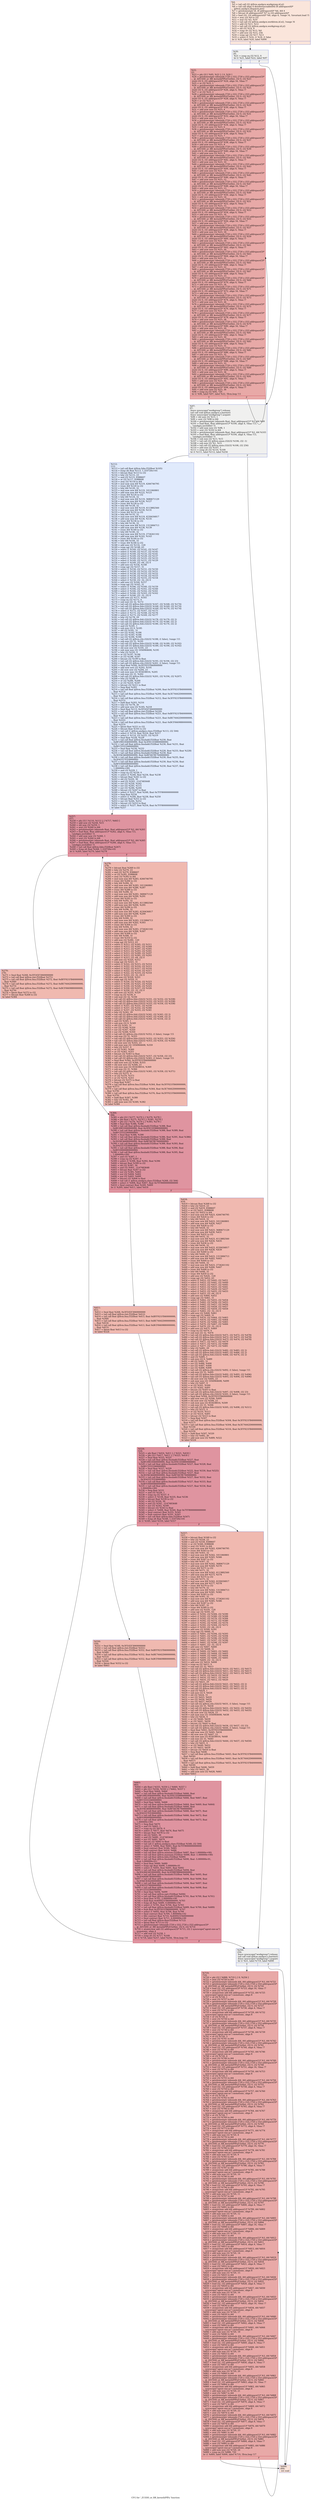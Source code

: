 digraph "CFG for '_Z15DD_or_RR_kerneliiPfPy' function" {
	label="CFG for '_Z15DD_or_RR_kerneliiPfPy' function";

	Node0x4dbdf50 [shape=record,color="#3d50c3ff", style=filled, fillcolor="#f4c5ad70",label="{%4:\l  %5 = tail call i32 @llvm.amdgcn.workgroup.id.x()\l  %6 = tail call align 4 dereferenceable(64) i8 addrspace(4)*\l... @llvm.amdgcn.dispatch.ptr()\l  %7 = getelementptr i8, i8 addrspace(4)* %6, i64 4\l  %8 = bitcast i8 addrspace(4)* %7 to i16 addrspace(4)*\l  %9 = load i16, i16 addrspace(4)* %8, align 4, !range !4, !invariant.load !5\l  %10 = zext i16 %9 to i32\l  %11 = mul i32 %5, %10\l  %12 = tail call i32 @llvm.amdgcn.workitem.id.x(), !range !6\l  %13 = add i32 %11, %12\l  %14 = tail call i32 @llvm.amdgcn.workgroup.id.y()\l  %15 = shl i32 %14, 8\l  %16 = icmp slt i32 %13, %0\l  %17 = add nsw i32 %15, 256\l  %18 = icmp sgt i32 %17, %13\l  %19 = select i1 %16, i1 %18, i1 false\l  br i1 %19, label %20, label %890\l|{<s0>T|<s1>F}}"];
	Node0x4dbdf50:s0 -> Node0x4dc03b0;
	Node0x4dbdf50:s1 -> Node0x4dc0440;
	Node0x4dc03b0 [shape=record,color="#3d50c3ff", style=filled, fillcolor="#dedcdb70",label="{%20:\l20:                                               \l  %21 = icmp eq i32 %12, 0\l  br i1 %21, label %22, label %97\l|{<s0>T|<s1>F}}"];
	Node0x4dc03b0:s0 -> Node0x4dc0610;
	Node0x4dc03b0:s1 -> Node0x4dc0660;
	Node0x4dc0610 [shape=record,color="#b70d28ff", style=filled, fillcolor="#ca3b3770",label="{%22:\l22:                                               \l  %23 = phi i32 [ %95, %22 ], [ 0, %20 ]\l  %24 = getelementptr inbounds [720 x i32], [720 x i32] addrspace(3)*\l... @_ZZ15DD_or_RR_kerneliiPfPyE5sHist, i32 0, i32 %23\l  store i32 0, i32 addrspace(3)* %24, align 16, !tbaa !7\l  %25 = or i32 %23, 1\l  %26 = getelementptr inbounds [720 x i32], [720 x i32] addrspace(3)*\l... @_ZZ15DD_or_RR_kerneliiPfPyE5sHist, i32 0, i32 %25\l  store i32 0, i32 addrspace(3)* %26, align 4, !tbaa !7\l  %27 = or i32 %23, 2\l  %28 = getelementptr inbounds [720 x i32], [720 x i32] addrspace(3)*\l... @_ZZ15DD_or_RR_kerneliiPfPyE5sHist, i32 0, i32 %27\l  store i32 0, i32 addrspace(3)* %28, align 8, !tbaa !7\l  %29 = or i32 %23, 3\l  %30 = getelementptr inbounds [720 x i32], [720 x i32] addrspace(3)*\l... @_ZZ15DD_or_RR_kerneliiPfPyE5sHist, i32 0, i32 %29\l  store i32 0, i32 addrspace(3)* %30, align 4, !tbaa !7\l  %31 = add nuw nsw i32 %23, 4\l  %32 = getelementptr inbounds [720 x i32], [720 x i32] addrspace(3)*\l... @_ZZ15DD_or_RR_kerneliiPfPyE5sHist, i32 0, i32 %31\l  store i32 0, i32 addrspace(3)* %32, align 16, !tbaa !7\l  %33 = add nuw nsw i32 %23, 5\l  %34 = getelementptr inbounds [720 x i32], [720 x i32] addrspace(3)*\l... @_ZZ15DD_or_RR_kerneliiPfPyE5sHist, i32 0, i32 %33\l  store i32 0, i32 addrspace(3)* %34, align 4, !tbaa !7\l  %35 = add nuw nsw i32 %23, 6\l  %36 = getelementptr inbounds [720 x i32], [720 x i32] addrspace(3)*\l... @_ZZ15DD_or_RR_kerneliiPfPyE5sHist, i32 0, i32 %35\l  store i32 0, i32 addrspace(3)* %36, align 8, !tbaa !7\l  %37 = add nuw nsw i32 %23, 7\l  %38 = getelementptr inbounds [720 x i32], [720 x i32] addrspace(3)*\l... @_ZZ15DD_or_RR_kerneliiPfPyE5sHist, i32 0, i32 %37\l  store i32 0, i32 addrspace(3)* %38, align 4, !tbaa !7\l  %39 = add nuw nsw i32 %23, 8\l  %40 = getelementptr inbounds [720 x i32], [720 x i32] addrspace(3)*\l... @_ZZ15DD_or_RR_kerneliiPfPyE5sHist, i32 0, i32 %39\l  store i32 0, i32 addrspace(3)* %40, align 16, !tbaa !7\l  %41 = add nuw nsw i32 %23, 9\l  %42 = getelementptr inbounds [720 x i32], [720 x i32] addrspace(3)*\l... @_ZZ15DD_or_RR_kerneliiPfPyE5sHist, i32 0, i32 %41\l  store i32 0, i32 addrspace(3)* %42, align 4, !tbaa !7\l  %43 = add nuw nsw i32 %23, 10\l  %44 = getelementptr inbounds [720 x i32], [720 x i32] addrspace(3)*\l... @_ZZ15DD_or_RR_kerneliiPfPyE5sHist, i32 0, i32 %43\l  store i32 0, i32 addrspace(3)* %44, align 8, !tbaa !7\l  %45 = add nuw nsw i32 %23, 11\l  %46 = getelementptr inbounds [720 x i32], [720 x i32] addrspace(3)*\l... @_ZZ15DD_or_RR_kerneliiPfPyE5sHist, i32 0, i32 %45\l  store i32 0, i32 addrspace(3)* %46, align 4, !tbaa !7\l  %47 = add nuw nsw i32 %23, 12\l  %48 = getelementptr inbounds [720 x i32], [720 x i32] addrspace(3)*\l... @_ZZ15DD_or_RR_kerneliiPfPyE5sHist, i32 0, i32 %47\l  store i32 0, i32 addrspace(3)* %48, align 16, !tbaa !7\l  %49 = add nuw nsw i32 %23, 13\l  %50 = getelementptr inbounds [720 x i32], [720 x i32] addrspace(3)*\l... @_ZZ15DD_or_RR_kerneliiPfPyE5sHist, i32 0, i32 %49\l  store i32 0, i32 addrspace(3)* %50, align 4, !tbaa !7\l  %51 = add nuw nsw i32 %23, 14\l  %52 = getelementptr inbounds [720 x i32], [720 x i32] addrspace(3)*\l... @_ZZ15DD_or_RR_kerneliiPfPyE5sHist, i32 0, i32 %51\l  store i32 0, i32 addrspace(3)* %52, align 8, !tbaa !7\l  %53 = add nuw nsw i32 %23, 15\l  %54 = getelementptr inbounds [720 x i32], [720 x i32] addrspace(3)*\l... @_ZZ15DD_or_RR_kerneliiPfPyE5sHist, i32 0, i32 %53\l  store i32 0, i32 addrspace(3)* %54, align 4, !tbaa !7\l  %55 = add nuw nsw i32 %23, 16\l  %56 = getelementptr inbounds [720 x i32], [720 x i32] addrspace(3)*\l... @_ZZ15DD_or_RR_kerneliiPfPyE5sHist, i32 0, i32 %55\l  store i32 0, i32 addrspace(3)* %56, align 16, !tbaa !7\l  %57 = add nuw nsw i32 %23, 17\l  %58 = getelementptr inbounds [720 x i32], [720 x i32] addrspace(3)*\l... @_ZZ15DD_or_RR_kerneliiPfPyE5sHist, i32 0, i32 %57\l  store i32 0, i32 addrspace(3)* %58, align 4, !tbaa !7\l  %59 = add nuw nsw i32 %23, 18\l  %60 = getelementptr inbounds [720 x i32], [720 x i32] addrspace(3)*\l... @_ZZ15DD_or_RR_kerneliiPfPyE5sHist, i32 0, i32 %59\l  store i32 0, i32 addrspace(3)* %60, align 8, !tbaa !7\l  %61 = add nuw nsw i32 %23, 19\l  %62 = getelementptr inbounds [720 x i32], [720 x i32] addrspace(3)*\l... @_ZZ15DD_or_RR_kerneliiPfPyE5sHist, i32 0, i32 %61\l  store i32 0, i32 addrspace(3)* %62, align 4, !tbaa !7\l  %63 = add nuw nsw i32 %23, 20\l  %64 = getelementptr inbounds [720 x i32], [720 x i32] addrspace(3)*\l... @_ZZ15DD_or_RR_kerneliiPfPyE5sHist, i32 0, i32 %63\l  store i32 0, i32 addrspace(3)* %64, align 16, !tbaa !7\l  %65 = add nuw nsw i32 %23, 21\l  %66 = getelementptr inbounds [720 x i32], [720 x i32] addrspace(3)*\l... @_ZZ15DD_or_RR_kerneliiPfPyE5sHist, i32 0, i32 %65\l  store i32 0, i32 addrspace(3)* %66, align 4, !tbaa !7\l  %67 = add nuw nsw i32 %23, 22\l  %68 = getelementptr inbounds [720 x i32], [720 x i32] addrspace(3)*\l... @_ZZ15DD_or_RR_kerneliiPfPyE5sHist, i32 0, i32 %67\l  store i32 0, i32 addrspace(3)* %68, align 8, !tbaa !7\l  %69 = add nuw nsw i32 %23, 23\l  %70 = getelementptr inbounds [720 x i32], [720 x i32] addrspace(3)*\l... @_ZZ15DD_or_RR_kerneliiPfPyE5sHist, i32 0, i32 %69\l  store i32 0, i32 addrspace(3)* %70, align 4, !tbaa !7\l  %71 = add nuw nsw i32 %23, 24\l  %72 = getelementptr inbounds [720 x i32], [720 x i32] addrspace(3)*\l... @_ZZ15DD_or_RR_kerneliiPfPyE5sHist, i32 0, i32 %71\l  store i32 0, i32 addrspace(3)* %72, align 16, !tbaa !7\l  %73 = add nuw nsw i32 %23, 25\l  %74 = getelementptr inbounds [720 x i32], [720 x i32] addrspace(3)*\l... @_ZZ15DD_or_RR_kerneliiPfPyE5sHist, i32 0, i32 %73\l  store i32 0, i32 addrspace(3)* %74, align 4, !tbaa !7\l  %75 = add nuw nsw i32 %23, 26\l  %76 = getelementptr inbounds [720 x i32], [720 x i32] addrspace(3)*\l... @_ZZ15DD_or_RR_kerneliiPfPyE5sHist, i32 0, i32 %75\l  store i32 0, i32 addrspace(3)* %76, align 8, !tbaa !7\l  %77 = add nuw nsw i32 %23, 27\l  %78 = getelementptr inbounds [720 x i32], [720 x i32] addrspace(3)*\l... @_ZZ15DD_or_RR_kerneliiPfPyE5sHist, i32 0, i32 %77\l  store i32 0, i32 addrspace(3)* %78, align 4, !tbaa !7\l  %79 = add nuw nsw i32 %23, 28\l  %80 = getelementptr inbounds [720 x i32], [720 x i32] addrspace(3)*\l... @_ZZ15DD_or_RR_kerneliiPfPyE5sHist, i32 0, i32 %79\l  store i32 0, i32 addrspace(3)* %80, align 16, !tbaa !7\l  %81 = add nuw nsw i32 %23, 29\l  %82 = getelementptr inbounds [720 x i32], [720 x i32] addrspace(3)*\l... @_ZZ15DD_or_RR_kerneliiPfPyE5sHist, i32 0, i32 %81\l  store i32 0, i32 addrspace(3)* %82, align 4, !tbaa !7\l  %83 = add nuw nsw i32 %23, 30\l  %84 = getelementptr inbounds [720 x i32], [720 x i32] addrspace(3)*\l... @_ZZ15DD_or_RR_kerneliiPfPyE5sHist, i32 0, i32 %83\l  store i32 0, i32 addrspace(3)* %84, align 8, !tbaa !7\l  %85 = add nuw nsw i32 %23, 31\l  %86 = getelementptr inbounds [720 x i32], [720 x i32] addrspace(3)*\l... @_ZZ15DD_or_RR_kerneliiPfPyE5sHist, i32 0, i32 %85\l  store i32 0, i32 addrspace(3)* %86, align 4, !tbaa !7\l  %87 = add nuw nsw i32 %23, 32\l  %88 = getelementptr inbounds [720 x i32], [720 x i32] addrspace(3)*\l... @_ZZ15DD_or_RR_kerneliiPfPyE5sHist, i32 0, i32 %87\l  store i32 0, i32 addrspace(3)* %88, align 16, !tbaa !7\l  %89 = add nuw nsw i32 %23, 33\l  %90 = getelementptr inbounds [720 x i32], [720 x i32] addrspace(3)*\l... @_ZZ15DD_or_RR_kerneliiPfPyE5sHist, i32 0, i32 %89\l  store i32 0, i32 addrspace(3)* %90, align 4, !tbaa !7\l  %91 = add nuw nsw i32 %23, 34\l  %92 = getelementptr inbounds [720 x i32], [720 x i32] addrspace(3)*\l... @_ZZ15DD_or_RR_kerneliiPfPyE5sHist, i32 0, i32 %91\l  store i32 0, i32 addrspace(3)* %92, align 8, !tbaa !7\l  %93 = add nuw nsw i32 %23, 35\l  %94 = getelementptr inbounds [720 x i32], [720 x i32] addrspace(3)*\l... @_ZZ15DD_or_RR_kerneliiPfPyE5sHist, i32 0, i32 %93\l  store i32 0, i32 addrspace(3)* %94, align 4, !tbaa !7\l  %95 = add nuw nsw i32 %23, 36\l  %96 = icmp eq i32 %95, 720\l  br i1 %96, label %97, label %22, !llvm.loop !11\l|{<s0>T|<s1>F}}"];
	Node0x4dc0610:s0 -> Node0x4dc0660;
	Node0x4dc0610:s1 -> Node0x4dc0610;
	Node0x4dc0660 [shape=record,color="#3d50c3ff", style=filled, fillcolor="#dedcdb70",label="{%97:\l97:                                               \l  fence syncscope(\"workgroup\") release\l  tail call void @llvm.amdgcn.s.barrier()\l  fence syncscope(\"workgroup\") acquire\l  %98 = shl nsw i32 %13, 1\l  %99 = sext i32 %98 to i64\l  %100 = getelementptr inbounds float, float addrspace(1)* %2, i64 %99\l  %101 = load float, float addrspace(1)* %100, align 4, !tbaa !13,\l... !amdgpu.noclobber !5\l  %102 = add nuw nsw i32 %98, 1\l  %103 = sext i32 %102 to i64\l  %104 = getelementptr inbounds float, float addrspace(1)* %2, i64 %103\l  %105 = load float, float addrspace(1)* %104, align 4, !tbaa !13,\l... !amdgpu.noclobber !5\l  %106 = sub nsw i32 %13, %15\l  %107 = tail call i32 @llvm.smax.i32(i32 %106, i32 -1)\l  %108 = sub nsw i32 %1, %15\l  %109 = tail call i32 @llvm.smin.i32(i32 %108, i32 256)\l  %110 = add nsw i32 %107, 1\l  %111 = icmp slt i32 %110, %109\l  br i1 %111, label %112, label %256\l|{<s0>T|<s1>F}}"];
	Node0x4dc0660:s0 -> Node0x4dc7b50;
	Node0x4dc0660:s1 -> Node0x4dc7be0;
	Node0x4dc7b50 [shape=record,color="#3d50c3ff", style=filled, fillcolor="#b9d0f970",label="{%112:\l112:                                              \l  %113 = tail call float @llvm.fabs.f32(float %105)\l  %114 = fcmp olt float %113, 1.310720e+05\l  %115 = bitcast float %113 to i32\l  %116 = lshr i32 %115, 23\l  %117 = and i32 %115, 8388607\l  %118 = or i32 %117, 8388608\l  %119 = zext i32 %118 to i64\l  %120 = mul nuw nsw i64 %119, 4266746795\l  %121 = trunc i64 %120 to i32\l  %122 = lshr i64 %120, 32\l  %123 = mul nuw nsw i64 %119, 1011060801\l  %124 = add nuw nsw i64 %122, %123\l  %125 = trunc i64 %124 to i32\l  %126 = lshr i64 %124, 32\l  %127 = mul nuw nsw i64 %119, 3680671129\l  %128 = add nuw nsw i64 %126, %127\l  %129 = trunc i64 %128 to i32\l  %130 = lshr i64 %128, 32\l  %131 = mul nuw nsw i64 %119, 4113882560\l  %132 = add nuw nsw i64 %130, %131\l  %133 = trunc i64 %132 to i32\l  %134 = lshr i64 %132, 32\l  %135 = mul nuw nsw i64 %119, 4230436817\l  %136 = add nuw nsw i64 %134, %135\l  %137 = trunc i64 %136 to i32\l  %138 = lshr i64 %136, 32\l  %139 = mul nuw nsw i64 %119, 1313084713\l  %140 = add nuw nsw i64 %138, %139\l  %141 = trunc i64 %140 to i32\l  %142 = lshr i64 %140, 32\l  %143 = mul nuw nsw i64 %119, 2734261102\l  %144 = add nuw nsw i64 %142, %143\l  %145 = trunc i64 %144 to i32\l  %146 = lshr i64 %144, 32\l  %147 = trunc i64 %146 to i32\l  %148 = add nsw i32 %116, -120\l  %149 = icmp ugt i32 %148, 63\l  %150 = select i1 %149, i32 %141, i32 %147\l  %151 = select i1 %149, i32 %137, i32 %145\l  %152 = select i1 %149, i32 %133, i32 %141\l  %153 = select i1 %149, i32 %129, i32 %137\l  %154 = select i1 %149, i32 %125, i32 %133\l  %155 = select i1 %149, i32 %121, i32 %129\l  %156 = select i1 %149, i32 -64, i32 0\l  %157 = add nsw i32 %156, %148\l  %158 = icmp ugt i32 %157, 31\l  %159 = select i1 %158, i32 %151, i32 %150\l  %160 = select i1 %158, i32 %152, i32 %151\l  %161 = select i1 %158, i32 %153, i32 %152\l  %162 = select i1 %158, i32 %154, i32 %153\l  %163 = select i1 %158, i32 %155, i32 %154\l  %164 = select i1 %158, i32 -32, i32 0\l  %165 = add nsw i32 %164, %157\l  %166 = icmp ugt i32 %165, 31\l  %167 = select i1 %166, i32 %160, i32 %159\l  %168 = select i1 %166, i32 %161, i32 %160\l  %169 = select i1 %166, i32 %162, i32 %161\l  %170 = select i1 %166, i32 %163, i32 %162\l  %171 = select i1 %166, i32 -32, i32 0\l  %172 = add nsw i32 %171, %165\l  %173 = icmp eq i32 %172, 0\l  %174 = sub nsw i32 32, %172\l  %175 = tail call i32 @llvm.fshr.i32(i32 %167, i32 %168, i32 %174)\l  %176 = tail call i32 @llvm.fshr.i32(i32 %168, i32 %169, i32 %174)\l  %177 = tail call i32 @llvm.fshr.i32(i32 %169, i32 %170, i32 %174)\l  %178 = select i1 %173, i32 %167, i32 %175\l  %179 = select i1 %173, i32 %168, i32 %176\l  %180 = select i1 %173, i32 %169, i32 %177\l  %181 = lshr i32 %178, 29\l  %182 = tail call i32 @llvm.fshl.i32(i32 %178, i32 %179, i32 2)\l  %183 = tail call i32 @llvm.fshl.i32(i32 %179, i32 %180, i32 2)\l  %184 = tail call i32 @llvm.fshl.i32(i32 %180, i32 %170, i32 2)\l  %185 = and i32 %181, 1\l  %186 = sub nsw i32 0, %185\l  %187 = shl i32 %181, 31\l  %188 = xor i32 %182, %186\l  %189 = xor i32 %183, %186\l  %190 = xor i32 %184, %186\l  %191 = tail call i32 @llvm.ctlz.i32(i32 %188, i1 false), !range !15\l  %192 = sub nsw i32 31, %191\l  %193 = tail call i32 @llvm.fshr.i32(i32 %188, i32 %189, i32 %192)\l  %194 = tail call i32 @llvm.fshr.i32(i32 %189, i32 %190, i32 %192)\l  %195 = shl nuw nsw i32 %191, 23\l  %196 = sub nuw nsw i32 1056964608, %195\l  %197 = lshr i32 %193, 9\l  %198 = or i32 %197, %196\l  %199 = or i32 %198, %187\l  %200 = bitcast i32 %199 to float\l  %201 = tail call i32 @llvm.fshl.i32(i32 %193, i32 %194, i32 23)\l  %202 = tail call i32 @llvm.ctlz.i32(i32 %201, i1 false), !range !15\l  %203 = fmul float %200, 0x3FF921FB40000000\l  %204 = add nuw nsw i32 %202, %191\l  %205 = shl nuw nsw i32 %204, 23\l  %206 = sub nuw nsw i32 855638016, %205\l  %207 = sub nsw i32 31, %202\l  %208 = tail call i32 @llvm.fshr.i32(i32 %201, i32 %194, i32 %207)\l  %209 = lshr i32 %208, 9\l  %210 = or i32 %206, %209\l  %211 = or i32 %210, %187\l  %212 = bitcast i32 %211 to float\l  %213 = fneg float %203\l  %214 = tail call float @llvm.fma.f32(float %200, float 0x3FF921FB40000000,\l... float %213)\l  %215 = tail call float @llvm.fma.f32(float %200, float 0x3E74442D00000000,\l... float %214)\l  %216 = tail call float @llvm.fma.f32(float %212, float 0x3FF921FB40000000,\l... float %215)\l  %217 = fadd float %203, %216\l  %218 = lshr i32 %178, 30\l  %219 = add nuw nsw i32 %185, %218\l  %220 = fmul float %113, 0x3FE45F3060000000\l  %221 = tail call float @llvm.rint.f32(float %220)\l  %222 = tail call float @llvm.fma.f32(float %221, float 0xBFF921FB40000000,\l... float %113)\l  %223 = tail call float @llvm.fma.f32(float %221, float 0xBE74442D00000000,\l... float %222)\l  %224 = tail call float @llvm.fma.f32(float %221, float 0xBCF8469880000000,\l... float %223)\l  %225 = fptosi float %221 to i32\l  %226 = bitcast float %105 to i32\l  %227 = tail call i1 @llvm.amdgcn.class.f32(float %113, i32 504)\l  %228 = select i1 %114, float %224, float %217\l  %229 = select i1 %114, i32 %225, i32 %219\l  %230 = fmul float %228, %228\l  %231 = tail call float @llvm.fmuladd.f32(float %230, float\l... 0xBF29833040000000, float 0x3F81103880000000)\l  %232 = tail call float @llvm.fmuladd.f32(float %230, float %231, float\l... 0xBFC55553A0000000)\l  %233 = fmul float %230, %232\l  %234 = tail call float @llvm.fmuladd.f32(float %228, float %233, float %228)\l  %235 = tail call float @llvm.fmuladd.f32(float %230, float\l... 0x3EFAEA6680000000, float 0xBF56C9E760000000)\l  %236 = tail call float @llvm.fmuladd.f32(float %230, float %235, float\l... 0x3FA5557EE0000000)\l  %237 = tail call float @llvm.fmuladd.f32(float %230, float %236, float\l... 0xBFE0000080000000)\l  %238 = tail call float @llvm.fmuladd.f32(float %230, float %237, float\l... 1.000000e+00)\l  %239 = and i32 %229, 1\l  %240 = icmp eq i32 %239, 0\l  %241 = select i1 %240, float %234, float %238\l  %242 = bitcast float %241 to i32\l  %243 = shl i32 %229, 30\l  %244 = and i32 %243, -2147483648\l  %245 = xor i32 %226, %242\l  %246 = xor i32 %245, %115\l  %247 = xor i32 %246, %244\l  %248 = bitcast i32 %247 to float\l  %249 = select i1 %227, float %248, float 0x7FF8000000000000\l  %250 = fneg float %234\l  %251 = select i1 %240, float %238, float %250\l  %252 = bitcast float %251 to i32\l  %253 = xor i32 %244, %252\l  %254 = bitcast i32 %253 to float\l  %255 = select i1 %227, float %254, float 0x7FF8000000000000\l  br label %257\l}"];
	Node0x4dc7b50 -> Node0x4dd0ba0;
	Node0x4dc7be0 [shape=record,color="#3d50c3ff", style=filled, fillcolor="#dedcdb70",label="{%256:\l256:                                              \l  fence syncscope(\"workgroup\") release\l  tail call void @llvm.amdgcn.s.barrier()\l  fence syncscope(\"workgroup\") acquire\l  br i1 %21, label %719, label %890\l|{<s0>T|<s1>F}}"];
	Node0x4dc7be0:s0 -> Node0x4dc9f10;
	Node0x4dc7be0:s1 -> Node0x4dc0440;
	Node0x4dd0ba0 [shape=record,color="#b70d28ff", style=filled, fillcolor="#b70d2870",label="{%257:\l257:                                              \l  %258 = phi i32 [ %110, %112 ], [ %717, %663 ]\l  %259 = add nsw i32 %258, %15\l  %260 = shl nsw i32 %259, 1\l  %261 = sext i32 %260 to i64\l  %262 = getelementptr inbounds float, float addrspace(1)* %2, i64 %261\l  %263 = load float, float addrspace(1)* %262, align 4, !tbaa !13,\l... !amdgpu.noclobber !5\l  %264 = add nuw nsw i32 %260, 1\l  %265 = sext i32 %264 to i64\l  %266 = getelementptr inbounds float, float addrspace(1)* %2, i64 %265\l  %267 = load float, float addrspace(1)* %266, align 4, !tbaa !13,\l... !amdgpu.noclobber !5\l  %268 = tail call float @llvm.fabs.f32(float %267)\l  %269 = fcmp olt float %268, 1.310720e+05\l  br i1 %269, label %270, label %278\l|{<s0>T|<s1>F}}"];
	Node0x4dd0ba0:s0 -> Node0x4dd1f80;
	Node0x4dd0ba0:s1 -> Node0x4dd2010;
	Node0x4dd1f80 [shape=record,color="#3d50c3ff", style=filled, fillcolor="#de614d70",label="{%270:\l270:                                              \l  %271 = fmul float %268, 0x3FE45F3060000000\l  %272 = tail call float @llvm.rint.f32(float %271)\l  %273 = tail call float @llvm.fma.f32(float %272, float 0xBFF921FB40000000,\l... float %268)\l  %274 = tail call float @llvm.fma.f32(float %272, float 0xBE74442D00000000,\l... float %273)\l  %275 = tail call float @llvm.fma.f32(float %272, float 0xBCF8469880000000,\l... float %274)\l  %276 = fptosi float %272 to i32\l  %277 = bitcast float %268 to i32\l  br label %384\l}"];
	Node0x4dd1f80 -> Node0x4dd2740;
	Node0x4dd2010 [shape=record,color="#3d50c3ff", style=filled, fillcolor="#de614d70",label="{%278:\l278:                                              \l  %279 = bitcast float %268 to i32\l  %280 = lshr i32 %279, 23\l  %281 = and i32 %279, 8388607\l  %282 = or i32 %281, 8388608\l  %283 = zext i32 %282 to i64\l  %284 = mul nuw nsw i64 %283, 4266746795\l  %285 = trunc i64 %284 to i32\l  %286 = lshr i64 %284, 32\l  %287 = mul nuw nsw i64 %283, 1011060801\l  %288 = add nuw nsw i64 %286, %287\l  %289 = trunc i64 %288 to i32\l  %290 = lshr i64 %288, 32\l  %291 = mul nuw nsw i64 %283, 3680671129\l  %292 = add nuw nsw i64 %290, %291\l  %293 = trunc i64 %292 to i32\l  %294 = lshr i64 %292, 32\l  %295 = mul nuw nsw i64 %283, 4113882560\l  %296 = add nuw nsw i64 %294, %295\l  %297 = trunc i64 %296 to i32\l  %298 = lshr i64 %296, 32\l  %299 = mul nuw nsw i64 %283, 4230436817\l  %300 = add nuw nsw i64 %298, %299\l  %301 = trunc i64 %300 to i32\l  %302 = lshr i64 %300, 32\l  %303 = mul nuw nsw i64 %283, 1313084713\l  %304 = add nuw nsw i64 %302, %303\l  %305 = trunc i64 %304 to i32\l  %306 = lshr i64 %304, 32\l  %307 = mul nuw nsw i64 %283, 2734261102\l  %308 = add nuw nsw i64 %306, %307\l  %309 = trunc i64 %308 to i32\l  %310 = lshr i64 %308, 32\l  %311 = trunc i64 %310 to i32\l  %312 = add nsw i32 %280, -120\l  %313 = icmp ugt i32 %312, 63\l  %314 = select i1 %313, i32 %305, i32 %311\l  %315 = select i1 %313, i32 %301, i32 %309\l  %316 = select i1 %313, i32 %297, i32 %305\l  %317 = select i1 %313, i32 %293, i32 %301\l  %318 = select i1 %313, i32 %289, i32 %297\l  %319 = select i1 %313, i32 %285, i32 %293\l  %320 = select i1 %313, i32 -64, i32 0\l  %321 = add nsw i32 %320, %312\l  %322 = icmp ugt i32 %321, 31\l  %323 = select i1 %322, i32 %315, i32 %314\l  %324 = select i1 %322, i32 %316, i32 %315\l  %325 = select i1 %322, i32 %317, i32 %316\l  %326 = select i1 %322, i32 %318, i32 %317\l  %327 = select i1 %322, i32 %319, i32 %318\l  %328 = select i1 %322, i32 -32, i32 0\l  %329 = add nsw i32 %328, %321\l  %330 = icmp ugt i32 %329, 31\l  %331 = select i1 %330, i32 %324, i32 %323\l  %332 = select i1 %330, i32 %325, i32 %324\l  %333 = select i1 %330, i32 %326, i32 %325\l  %334 = select i1 %330, i32 %327, i32 %326\l  %335 = select i1 %330, i32 -32, i32 0\l  %336 = add nsw i32 %335, %329\l  %337 = icmp eq i32 %336, 0\l  %338 = sub nsw i32 32, %336\l  %339 = tail call i32 @llvm.fshr.i32(i32 %331, i32 %332, i32 %338)\l  %340 = tail call i32 @llvm.fshr.i32(i32 %332, i32 %333, i32 %338)\l  %341 = tail call i32 @llvm.fshr.i32(i32 %333, i32 %334, i32 %338)\l  %342 = select i1 %337, i32 %331, i32 %339\l  %343 = select i1 %337, i32 %332, i32 %340\l  %344 = select i1 %337, i32 %333, i32 %341\l  %345 = lshr i32 %342, 29\l  %346 = tail call i32 @llvm.fshl.i32(i32 %342, i32 %343, i32 2)\l  %347 = tail call i32 @llvm.fshl.i32(i32 %343, i32 %344, i32 2)\l  %348 = tail call i32 @llvm.fshl.i32(i32 %344, i32 %334, i32 2)\l  %349 = and i32 %345, 1\l  %350 = sub nsw i32 0, %349\l  %351 = shl i32 %345, 31\l  %352 = xor i32 %346, %350\l  %353 = xor i32 %347, %350\l  %354 = xor i32 %348, %350\l  %355 = tail call i32 @llvm.ctlz.i32(i32 %352, i1 false), !range !15\l  %356 = sub nsw i32 31, %355\l  %357 = tail call i32 @llvm.fshr.i32(i32 %352, i32 %353, i32 %356)\l  %358 = tail call i32 @llvm.fshr.i32(i32 %353, i32 %354, i32 %356)\l  %359 = shl nuw nsw i32 %355, 23\l  %360 = sub nuw nsw i32 1056964608, %359\l  %361 = lshr i32 %357, 9\l  %362 = or i32 %361, %360\l  %363 = or i32 %362, %351\l  %364 = bitcast i32 %363 to float\l  %365 = tail call i32 @llvm.fshl.i32(i32 %357, i32 %358, i32 23)\l  %366 = tail call i32 @llvm.ctlz.i32(i32 %365, i1 false), !range !15\l  %367 = fmul float %364, 0x3FF921FB40000000\l  %368 = add nuw nsw i32 %366, %355\l  %369 = shl nuw nsw i32 %368, 23\l  %370 = sub nuw nsw i32 855638016, %369\l  %371 = sub nsw i32 31, %366\l  %372 = tail call i32 @llvm.fshr.i32(i32 %365, i32 %358, i32 %371)\l  %373 = lshr i32 %372, 9\l  %374 = or i32 %370, %373\l  %375 = or i32 %374, %351\l  %376 = bitcast i32 %375 to float\l  %377 = fneg float %367\l  %378 = tail call float @llvm.fma.f32(float %364, float 0x3FF921FB40000000,\l... float %377)\l  %379 = tail call float @llvm.fma.f32(float %364, float 0x3E74442D00000000,\l... float %378)\l  %380 = tail call float @llvm.fma.f32(float %376, float 0x3FF921FB40000000,\l... float %379)\l  %381 = fadd float %367, %380\l  %382 = lshr i32 %342, 30\l  %383 = add nuw nsw i32 %349, %382\l  br label %384\l}"];
	Node0x4dd2010 -> Node0x4dd2740;
	Node0x4dd2740 [shape=record,color="#b70d28ff", style=filled, fillcolor="#b70d2870",label="{%384:\l384:                                              \l  %385 = phi i32 [ %277, %270 ], [ %279, %278 ]\l  %386 = phi float [ %275, %270 ], [ %381, %278 ]\l  %387 = phi i32 [ %276, %270 ], [ %383, %278 ]\l  %388 = fmul float %386, %386\l  %389 = tail call float @llvm.fmuladd.f32(float %388, float\l... 0xBF29833040000000, float 0x3F81103880000000)\l  %390 = tail call float @llvm.fmuladd.f32(float %388, float %389, float\l... 0xBFC55553A0000000)\l  %391 = fmul float %388, %390\l  %392 = tail call float @llvm.fmuladd.f32(float %386, float %391, float %386)\l  %393 = tail call float @llvm.fmuladd.f32(float %388, float\l... 0x3EFAEA6680000000, float 0xBF56C9E760000000)\l  %394 = tail call float @llvm.fmuladd.f32(float %388, float %393, float\l... 0x3FA5557EE0000000)\l  %395 = tail call float @llvm.fmuladd.f32(float %388, float %394, float\l... 0xBFE0000080000000)\l  %396 = tail call float @llvm.fmuladd.f32(float %388, float %395, float\l... 1.000000e+00)\l  %397 = and i32 %387, 1\l  %398 = icmp eq i32 %397, 0\l  %399 = select i1 %398, float %392, float %396\l  %400 = bitcast float %399 to i32\l  %401 = shl i32 %387, 30\l  %402 = and i32 %401, -2147483648\l  %403 = bitcast float %267 to i32\l  %404 = xor i32 %385, %403\l  %405 = xor i32 %404, %402\l  %406 = xor i32 %405, %400\l  %407 = bitcast i32 %406 to float\l  %408 = tail call i1 @llvm.amdgcn.class.f32(float %268, i32 504)\l  %409 = select i1 %408, float %407, float 0x7FF8000000000000\l  %410 = fmul contract float %249, %409\l  br i1 %269, label %411, label %418\l|{<s0>T|<s1>F}}"];
	Node0x4dd2740:s0 -> Node0x4dd8160;
	Node0x4dd2740:s1 -> Node0x4dd81b0;
	Node0x4dd8160 [shape=record,color="#3d50c3ff", style=filled, fillcolor="#de614d70",label="{%411:\l411:                                              \l  %412 = fmul float %268, 0x3FE45F3060000000\l  %413 = tail call float @llvm.rint.f32(float %412)\l  %414 = tail call float @llvm.fma.f32(float %413, float 0xBFF921FB40000000,\l... float %268)\l  %415 = tail call float @llvm.fma.f32(float %413, float 0xBE74442D00000000,\l... float %414)\l  %416 = tail call float @llvm.fma.f32(float %413, float 0xBCF8469880000000,\l... float %415)\l  %417 = fptosi float %413 to i32\l  br label %524\l}"];
	Node0x4dd8160 -> Node0x4dd8830;
	Node0x4dd81b0 [shape=record,color="#3d50c3ff", style=filled, fillcolor="#de614d70",label="{%418:\l418:                                              \l  %419 = bitcast float %268 to i32\l  %420 = lshr i32 %419, 23\l  %421 = and i32 %419, 8388607\l  %422 = or i32 %421, 8388608\l  %423 = zext i32 %422 to i64\l  %424 = mul nuw nsw i64 %423, 4266746795\l  %425 = trunc i64 %424 to i32\l  %426 = lshr i64 %424, 32\l  %427 = mul nuw nsw i64 %423, 1011060801\l  %428 = add nuw nsw i64 %426, %427\l  %429 = trunc i64 %428 to i32\l  %430 = lshr i64 %428, 32\l  %431 = mul nuw nsw i64 %423, 3680671129\l  %432 = add nuw nsw i64 %430, %431\l  %433 = trunc i64 %432 to i32\l  %434 = lshr i64 %432, 32\l  %435 = mul nuw nsw i64 %423, 4113882560\l  %436 = add nuw nsw i64 %434, %435\l  %437 = trunc i64 %436 to i32\l  %438 = lshr i64 %436, 32\l  %439 = mul nuw nsw i64 %423, 4230436817\l  %440 = add nuw nsw i64 %438, %439\l  %441 = trunc i64 %440 to i32\l  %442 = lshr i64 %440, 32\l  %443 = mul nuw nsw i64 %423, 1313084713\l  %444 = add nuw nsw i64 %442, %443\l  %445 = trunc i64 %444 to i32\l  %446 = lshr i64 %444, 32\l  %447 = mul nuw nsw i64 %423, 2734261102\l  %448 = add nuw nsw i64 %446, %447\l  %449 = trunc i64 %448 to i32\l  %450 = lshr i64 %448, 32\l  %451 = trunc i64 %450 to i32\l  %452 = add nsw i32 %420, -120\l  %453 = icmp ugt i32 %452, 63\l  %454 = select i1 %453, i32 %445, i32 %451\l  %455 = select i1 %453, i32 %441, i32 %449\l  %456 = select i1 %453, i32 %437, i32 %445\l  %457 = select i1 %453, i32 %433, i32 %441\l  %458 = select i1 %453, i32 %429, i32 %437\l  %459 = select i1 %453, i32 %425, i32 %433\l  %460 = select i1 %453, i32 -64, i32 0\l  %461 = add nsw i32 %460, %452\l  %462 = icmp ugt i32 %461, 31\l  %463 = select i1 %462, i32 %455, i32 %454\l  %464 = select i1 %462, i32 %456, i32 %455\l  %465 = select i1 %462, i32 %457, i32 %456\l  %466 = select i1 %462, i32 %458, i32 %457\l  %467 = select i1 %462, i32 %459, i32 %458\l  %468 = select i1 %462, i32 -32, i32 0\l  %469 = add nsw i32 %468, %461\l  %470 = icmp ugt i32 %469, 31\l  %471 = select i1 %470, i32 %464, i32 %463\l  %472 = select i1 %470, i32 %465, i32 %464\l  %473 = select i1 %470, i32 %466, i32 %465\l  %474 = select i1 %470, i32 %467, i32 %466\l  %475 = select i1 %470, i32 -32, i32 0\l  %476 = add nsw i32 %475, %469\l  %477 = icmp eq i32 %476, 0\l  %478 = sub nsw i32 32, %476\l  %479 = tail call i32 @llvm.fshr.i32(i32 %471, i32 %472, i32 %478)\l  %480 = tail call i32 @llvm.fshr.i32(i32 %472, i32 %473, i32 %478)\l  %481 = tail call i32 @llvm.fshr.i32(i32 %473, i32 %474, i32 %478)\l  %482 = select i1 %477, i32 %471, i32 %479\l  %483 = select i1 %477, i32 %472, i32 %480\l  %484 = select i1 %477, i32 %473, i32 %481\l  %485 = lshr i32 %482, 29\l  %486 = tail call i32 @llvm.fshl.i32(i32 %482, i32 %483, i32 2)\l  %487 = tail call i32 @llvm.fshl.i32(i32 %483, i32 %484, i32 2)\l  %488 = tail call i32 @llvm.fshl.i32(i32 %484, i32 %474, i32 2)\l  %489 = and i32 %485, 1\l  %490 = sub nsw i32 0, %489\l  %491 = shl i32 %485, 31\l  %492 = xor i32 %486, %490\l  %493 = xor i32 %487, %490\l  %494 = xor i32 %488, %490\l  %495 = tail call i32 @llvm.ctlz.i32(i32 %492, i1 false), !range !15\l  %496 = sub nsw i32 31, %495\l  %497 = tail call i32 @llvm.fshr.i32(i32 %492, i32 %493, i32 %496)\l  %498 = tail call i32 @llvm.fshr.i32(i32 %493, i32 %494, i32 %496)\l  %499 = shl nuw nsw i32 %495, 23\l  %500 = sub nuw nsw i32 1056964608, %499\l  %501 = lshr i32 %497, 9\l  %502 = or i32 %501, %500\l  %503 = or i32 %502, %491\l  %504 = bitcast i32 %503 to float\l  %505 = tail call i32 @llvm.fshl.i32(i32 %497, i32 %498, i32 23)\l  %506 = tail call i32 @llvm.ctlz.i32(i32 %505, i1 false), !range !15\l  %507 = fmul float %504, 0x3FF921FB40000000\l  %508 = add nuw nsw i32 %506, %495\l  %509 = shl nuw nsw i32 %508, 23\l  %510 = sub nuw nsw i32 855638016, %509\l  %511 = sub nsw i32 31, %506\l  %512 = tail call i32 @llvm.fshr.i32(i32 %505, i32 %498, i32 %511)\l  %513 = lshr i32 %512, 9\l  %514 = or i32 %510, %513\l  %515 = or i32 %514, %491\l  %516 = bitcast i32 %515 to float\l  %517 = fneg float %507\l  %518 = tail call float @llvm.fma.f32(float %504, float 0x3FF921FB40000000,\l... float %517)\l  %519 = tail call float @llvm.fma.f32(float %504, float 0x3E74442D00000000,\l... float %518)\l  %520 = tail call float @llvm.fma.f32(float %516, float 0x3FF921FB40000000,\l... float %519)\l  %521 = fadd float %507, %520\l  %522 = lshr i32 %482, 30\l  %523 = add nuw nsw i32 %489, %522\l  br label %524\l}"];
	Node0x4dd81b0 -> Node0x4dd8830;
	Node0x4dd8830 [shape=record,color="#b70d28ff", style=filled, fillcolor="#b70d2870",label="{%524:\l524:                                              \l  %525 = phi float [ %416, %411 ], [ %521, %418 ]\l  %526 = phi i32 [ %417, %411 ], [ %523, %418 ]\l  %527 = fmul float %525, %525\l  %528 = tail call float @llvm.fmuladd.f32(float %527, float\l... 0xBF29833040000000, float 0x3F81103880000000)\l  %529 = tail call float @llvm.fmuladd.f32(float %527, float %528, float\l... 0xBFC55553A0000000)\l  %530 = fmul float %527, %529\l  %531 = tail call float @llvm.fmuladd.f32(float %525, float %530, float %525)\l  %532 = tail call float @llvm.fmuladd.f32(float %527, float\l... 0x3EFAEA6680000000, float 0xBF56C9E760000000)\l  %533 = tail call float @llvm.fmuladd.f32(float %527, float %532, float\l... 0x3FA5557EE0000000)\l  %534 = tail call float @llvm.fmuladd.f32(float %527, float %533, float\l... 0xBFE0000080000000)\l  %535 = tail call float @llvm.fmuladd.f32(float %527, float %534, float\l... 1.000000e+00)\l  %536 = fneg float %531\l  %537 = and i32 %526, 1\l  %538 = icmp eq i32 %537, 0\l  %539 = select i1 %538, float %535, float %536\l  %540 = bitcast float %539 to i32\l  %541 = shl i32 %526, 30\l  %542 = and i32 %541, -2147483648\l  %543 = xor i32 %542, %540\l  %544 = bitcast i32 %543 to float\l  %545 = select i1 %408, float %544, float 0x7FF8000000000000\l  %546 = fmul contract float %255, %545\l  %547 = fsub contract float %101, %263\l  %548 = tail call float @llvm.fabs.f32(float %547)\l  %549 = fcmp olt float %548, 1.310720e+05\l  br i1 %549, label %550, label %557\l|{<s0>T|<s1>F}}"];
	Node0x4dd8830:s0 -> Node0x4ddfbc0;
	Node0x4dd8830:s1 -> Node0x4ddfc10;
	Node0x4ddfbc0 [shape=record,color="#3d50c3ff", style=filled, fillcolor="#de614d70",label="{%550:\l550:                                              \l  %551 = fmul float %548, 0x3FE45F3060000000\l  %552 = tail call float @llvm.rint.f32(float %551)\l  %553 = tail call float @llvm.fma.f32(float %552, float 0xBFF921FB40000000,\l... float %548)\l  %554 = tail call float @llvm.fma.f32(float %552, float 0xBE74442D00000000,\l... float %553)\l  %555 = tail call float @llvm.fma.f32(float %552, float 0xBCF8469880000000,\l... float %554)\l  %556 = fptosi float %552 to i32\l  br label %663\l}"];
	Node0x4ddfbc0 -> Node0x4dca010;
	Node0x4ddfc10 [shape=record,color="#3d50c3ff", style=filled, fillcolor="#de614d70",label="{%557:\l557:                                              \l  %558 = bitcast float %548 to i32\l  %559 = lshr i32 %558, 23\l  %560 = and i32 %558, 8388607\l  %561 = or i32 %560, 8388608\l  %562 = zext i32 %561 to i64\l  %563 = mul nuw nsw i64 %562, 4266746795\l  %564 = trunc i64 %563 to i32\l  %565 = lshr i64 %563, 32\l  %566 = mul nuw nsw i64 %562, 1011060801\l  %567 = add nuw nsw i64 %565, %566\l  %568 = trunc i64 %567 to i32\l  %569 = lshr i64 %567, 32\l  %570 = mul nuw nsw i64 %562, 3680671129\l  %571 = add nuw nsw i64 %569, %570\l  %572 = trunc i64 %571 to i32\l  %573 = lshr i64 %571, 32\l  %574 = mul nuw nsw i64 %562, 4113882560\l  %575 = add nuw nsw i64 %573, %574\l  %576 = trunc i64 %575 to i32\l  %577 = lshr i64 %575, 32\l  %578 = mul nuw nsw i64 %562, 4230436817\l  %579 = add nuw nsw i64 %577, %578\l  %580 = trunc i64 %579 to i32\l  %581 = lshr i64 %579, 32\l  %582 = mul nuw nsw i64 %562, 1313084713\l  %583 = add nuw nsw i64 %581, %582\l  %584 = trunc i64 %583 to i32\l  %585 = lshr i64 %583, 32\l  %586 = mul nuw nsw i64 %562, 2734261102\l  %587 = add nuw nsw i64 %585, %586\l  %588 = trunc i64 %587 to i32\l  %589 = lshr i64 %587, 32\l  %590 = trunc i64 %589 to i32\l  %591 = add nsw i32 %559, -120\l  %592 = icmp ugt i32 %591, 63\l  %593 = select i1 %592, i32 %584, i32 %590\l  %594 = select i1 %592, i32 %580, i32 %588\l  %595 = select i1 %592, i32 %576, i32 %584\l  %596 = select i1 %592, i32 %572, i32 %580\l  %597 = select i1 %592, i32 %568, i32 %576\l  %598 = select i1 %592, i32 %564, i32 %572\l  %599 = select i1 %592, i32 -64, i32 0\l  %600 = add nsw i32 %599, %591\l  %601 = icmp ugt i32 %600, 31\l  %602 = select i1 %601, i32 %594, i32 %593\l  %603 = select i1 %601, i32 %595, i32 %594\l  %604 = select i1 %601, i32 %596, i32 %595\l  %605 = select i1 %601, i32 %597, i32 %596\l  %606 = select i1 %601, i32 %598, i32 %597\l  %607 = select i1 %601, i32 -32, i32 0\l  %608 = add nsw i32 %607, %600\l  %609 = icmp ugt i32 %608, 31\l  %610 = select i1 %609, i32 %603, i32 %602\l  %611 = select i1 %609, i32 %604, i32 %603\l  %612 = select i1 %609, i32 %605, i32 %604\l  %613 = select i1 %609, i32 %606, i32 %605\l  %614 = select i1 %609, i32 -32, i32 0\l  %615 = add nsw i32 %614, %608\l  %616 = icmp eq i32 %615, 0\l  %617 = sub nsw i32 32, %615\l  %618 = tail call i32 @llvm.fshr.i32(i32 %610, i32 %611, i32 %617)\l  %619 = tail call i32 @llvm.fshr.i32(i32 %611, i32 %612, i32 %617)\l  %620 = tail call i32 @llvm.fshr.i32(i32 %612, i32 %613, i32 %617)\l  %621 = select i1 %616, i32 %610, i32 %618\l  %622 = select i1 %616, i32 %611, i32 %619\l  %623 = select i1 %616, i32 %612, i32 %620\l  %624 = lshr i32 %621, 29\l  %625 = tail call i32 @llvm.fshl.i32(i32 %621, i32 %622, i32 2)\l  %626 = tail call i32 @llvm.fshl.i32(i32 %622, i32 %623, i32 2)\l  %627 = tail call i32 @llvm.fshl.i32(i32 %623, i32 %613, i32 2)\l  %628 = and i32 %624, 1\l  %629 = sub nsw i32 0, %628\l  %630 = shl i32 %624, 31\l  %631 = xor i32 %625, %629\l  %632 = xor i32 %626, %629\l  %633 = xor i32 %627, %629\l  %634 = tail call i32 @llvm.ctlz.i32(i32 %631, i1 false), !range !15\l  %635 = sub nsw i32 31, %634\l  %636 = tail call i32 @llvm.fshr.i32(i32 %631, i32 %632, i32 %635)\l  %637 = tail call i32 @llvm.fshr.i32(i32 %632, i32 %633, i32 %635)\l  %638 = shl nuw nsw i32 %634, 23\l  %639 = sub nuw nsw i32 1056964608, %638\l  %640 = lshr i32 %636, 9\l  %641 = or i32 %640, %639\l  %642 = or i32 %641, %630\l  %643 = bitcast i32 %642 to float\l  %644 = tail call i32 @llvm.fshl.i32(i32 %636, i32 %637, i32 23)\l  %645 = tail call i32 @llvm.ctlz.i32(i32 %644, i1 false), !range !15\l  %646 = fmul float %643, 0x3FF921FB40000000\l  %647 = add nuw nsw i32 %645, %634\l  %648 = shl nuw nsw i32 %647, 23\l  %649 = sub nuw nsw i32 855638016, %648\l  %650 = sub nsw i32 31, %645\l  %651 = tail call i32 @llvm.fshr.i32(i32 %644, i32 %637, i32 %650)\l  %652 = lshr i32 %651, 9\l  %653 = or i32 %649, %652\l  %654 = or i32 %653, %630\l  %655 = bitcast i32 %654 to float\l  %656 = fneg float %646\l  %657 = tail call float @llvm.fma.f32(float %643, float 0x3FF921FB40000000,\l... float %656)\l  %658 = tail call float @llvm.fma.f32(float %643, float 0x3E74442D00000000,\l... float %657)\l  %659 = tail call float @llvm.fma.f32(float %655, float 0x3FF921FB40000000,\l... float %658)\l  %660 = fadd float %646, %659\l  %661 = lshr i32 %621, 30\l  %662 = add nuw nsw i32 %628, %661\l  br label %663\l}"];
	Node0x4ddfc10 -> Node0x4dca010;
	Node0x4dca010 [shape=record,color="#b70d28ff", style=filled, fillcolor="#b70d2870",label="{%663:\l663:                                              \l  %664 = phi float [ %555, %550 ], [ %660, %557 ]\l  %665 = phi i32 [ %556, %550 ], [ %662, %557 ]\l  %666 = fmul float %664, %664\l  %667 = tail call float @llvm.fmuladd.f32(float %666, float\l... 0xBF29833040000000, float 0x3F81103880000000)\l  %668 = tail call float @llvm.fmuladd.f32(float %666, float %667, float\l... 0xBFC55553A0000000)\l  %669 = fmul float %666, %668\l  %670 = tail call float @llvm.fmuladd.f32(float %664, float %669, float %664)\l  %671 = tail call float @llvm.fmuladd.f32(float %666, float\l... 0x3EFAEA6680000000, float 0xBF56C9E760000000)\l  %672 = tail call float @llvm.fmuladd.f32(float %666, float %671, float\l... 0x3FA5557EE0000000)\l  %673 = tail call float @llvm.fmuladd.f32(float %666, float %672, float\l... 0xBFE0000080000000)\l  %674 = tail call float @llvm.fmuladd.f32(float %666, float %673, float\l... 1.000000e+00)\l  %675 = fneg float %670\l  %676 = and i32 %665, 1\l  %677 = icmp eq i32 %676, 0\l  %678 = select i1 %677, float %674, float %675\l  %679 = bitcast float %678 to i32\l  %680 = shl i32 %665, 30\l  %681 = and i32 %680, -2147483648\l  %682 = xor i32 %681, %679\l  %683 = bitcast i32 %682 to float\l  %684 = tail call i1 @llvm.amdgcn.class.f32(float %548, i32 504)\l  %685 = select i1 %684, float %683, float 0x7FF8000000000000\l  %686 = fmul contract float %546, %685\l  %687 = fadd contract float %410, %686\l  %688 = tail call float @llvm.minnum.f32(float %687, float 1.000000e+00)\l  %689 = tail call float @llvm.maxnum.f32(float %688, float -1.000000e+00)\l  %690 = tail call float @llvm.fabs.f32(float %689)\l  %691 = tail call float @llvm.fmuladd.f32(float %690, float -5.000000e-01,\l... float 5.000000e-01)\l  %692 = fmul float %689, %689\l  %693 = fcmp ogt float %690, 5.000000e-01\l  %694 = select i1 %693, float %691, float %692\l  %695 = tail call float @llvm.fmuladd.f32(float %694, float\l... 0x3FA38434E0000000, float 0x3F8BF8BB40000000)\l  %696 = tail call float @llvm.fmuladd.f32(float %694, float %695, float\l... 0x3FA0698780000000)\l  %697 = tail call float @llvm.fmuladd.f32(float %694, float %696, float\l... 0x3FA6C83620000000)\l  %698 = tail call float @llvm.fmuladd.f32(float %694, float %697, float\l... 0x3FB3337900000000)\l  %699 = tail call float @llvm.fmuladd.f32(float %694, float %698, float\l... 0x3FC5555580000000)\l  %700 = fmul float %694, %699\l  %701 = tail call float @llvm.sqrt.f32(float %694)\l  %702 = tail call float @llvm.fmuladd.f32(float %701, float %700, float %701)\l  %703 = fmul float %702, 2.000000e+00\l  %704 = fsub float 0x400921FB60000000, %703\l  %705 = fcmp olt float %689, 0.000000e+00\l  %706 = select i1 %705, float %704, float %703\l  %707 = tail call float @llvm.fmuladd.f32(float %689, float %700, float %689)\l  %708 = fsub float 0x3FF921FB60000000, %707\l  %709 = select i1 %693, float %706, float %708\l  %710 = fmul contract float %709, 1.800000e+02\l  %711 = fdiv contract float %710, 0x400921FA00000000\l  %712 = fmul contract float %711, 4.000000e+00\l  %713 = tail call float @llvm.floor.f32(float %712)\l  %714 = fptosi float %713 to i32\l  %715 = getelementptr inbounds [720 x i32], [720 x i32] addrspace(3)*\l... @_ZZ15DD_or_RR_kerneliiPfPyE5sHist, i32 0, i32 %714\l  %716 = atomicrmw add i32 addrspace(3)* %715, i32 2 syncscope(\"agent-one-as\")\l... monotonic, align 4\l  %717 = add nsw i32 %258, 1\l  %718 = icmp slt i32 %717, %109\l  br i1 %718, label %257, label %256, !llvm.loop !16\l|{<s0>T|<s1>F}}"];
	Node0x4dca010:s0 -> Node0x4dd0ba0;
	Node0x4dca010:s1 -> Node0x4dc7be0;
	Node0x4dc9f10 [shape=record,color="#b70d28ff", style=filled, fillcolor="#ca3b3770",label="{%719:\l719:                                              \l  %720 = phi i32 [ %888, %719 ], [ 0, %256 ]\l  %721 = zext i32 %720 to i64\l  %722 = getelementptr inbounds i64, i64 addrspace(1)* %3, i64 %721\l  %723 = getelementptr inbounds [720 x i32], [720 x i32] addrspace(3)*\l... @_ZZ15DD_or_RR_kerneliiPfPyE5sHist, i32 0, i32 %720\l  %724 = load i32, i32 addrspace(3)* %723, align 16, !tbaa !7\l  %725 = zext i32 %724 to i64\l  %726 = atomicrmw add i64 addrspace(1)* %722, i64 %725\l... syncscope(\"agent-one-as\") monotonic, align 8\l  %727 = or i32 %720, 1\l  %728 = zext i32 %727 to i64\l  %729 = getelementptr inbounds i64, i64 addrspace(1)* %3, i64 %728\l  %730 = getelementptr inbounds [720 x i32], [720 x i32] addrspace(3)*\l... @_ZZ15DD_or_RR_kerneliiPfPyE5sHist, i32 0, i32 %727\l  %731 = load i32, i32 addrspace(3)* %730, align 4, !tbaa !7\l  %732 = zext i32 %731 to i64\l  %733 = atomicrmw add i64 addrspace(1)* %729, i64 %732\l... syncscope(\"agent-one-as\") monotonic, align 8\l  %734 = or i32 %720, 2\l  %735 = zext i32 %734 to i64\l  %736 = getelementptr inbounds i64, i64 addrspace(1)* %3, i64 %735\l  %737 = getelementptr inbounds [720 x i32], [720 x i32] addrspace(3)*\l... @_ZZ15DD_or_RR_kerneliiPfPyE5sHist, i32 0, i32 %734\l  %738 = load i32, i32 addrspace(3)* %737, align 8, !tbaa !7\l  %739 = zext i32 %738 to i64\l  %740 = atomicrmw add i64 addrspace(1)* %736, i64 %739\l... syncscope(\"agent-one-as\") monotonic, align 8\l  %741 = or i32 %720, 3\l  %742 = zext i32 %741 to i64\l  %743 = getelementptr inbounds i64, i64 addrspace(1)* %3, i64 %742\l  %744 = getelementptr inbounds [720 x i32], [720 x i32] addrspace(3)*\l... @_ZZ15DD_or_RR_kerneliiPfPyE5sHist, i32 0, i32 %741\l  %745 = load i32, i32 addrspace(3)* %744, align 4, !tbaa !7\l  %746 = zext i32 %745 to i64\l  %747 = atomicrmw add i64 addrspace(1)* %743, i64 %746\l... syncscope(\"agent-one-as\") monotonic, align 8\l  %748 = or i32 %720, 4\l  %749 = zext i32 %748 to i64\l  %750 = getelementptr inbounds i64, i64 addrspace(1)* %3, i64 %749\l  %751 = getelementptr inbounds [720 x i32], [720 x i32] addrspace(3)*\l... @_ZZ15DD_or_RR_kerneliiPfPyE5sHist, i32 0, i32 %748\l  %752 = load i32, i32 addrspace(3)* %751, align 16, !tbaa !7\l  %753 = zext i32 %752 to i64\l  %754 = atomicrmw add i64 addrspace(1)* %750, i64 %753\l... syncscope(\"agent-one-as\") monotonic, align 8\l  %755 = or i32 %720, 5\l  %756 = zext i32 %755 to i64\l  %757 = getelementptr inbounds i64, i64 addrspace(1)* %3, i64 %756\l  %758 = getelementptr inbounds [720 x i32], [720 x i32] addrspace(3)*\l... @_ZZ15DD_or_RR_kerneliiPfPyE5sHist, i32 0, i32 %755\l  %759 = load i32, i32 addrspace(3)* %758, align 4, !tbaa !7\l  %760 = zext i32 %759 to i64\l  %761 = atomicrmw add i64 addrspace(1)* %757, i64 %760\l... syncscope(\"agent-one-as\") monotonic, align 8\l  %762 = or i32 %720, 6\l  %763 = zext i32 %762 to i64\l  %764 = getelementptr inbounds i64, i64 addrspace(1)* %3, i64 %763\l  %765 = getelementptr inbounds [720 x i32], [720 x i32] addrspace(3)*\l... @_ZZ15DD_or_RR_kerneliiPfPyE5sHist, i32 0, i32 %762\l  %766 = load i32, i32 addrspace(3)* %765, align 8, !tbaa !7\l  %767 = zext i32 %766 to i64\l  %768 = atomicrmw add i64 addrspace(1)* %764, i64 %767\l... syncscope(\"agent-one-as\") monotonic, align 8\l  %769 = or i32 %720, 7\l  %770 = zext i32 %769 to i64\l  %771 = getelementptr inbounds i64, i64 addrspace(1)* %3, i64 %770\l  %772 = getelementptr inbounds [720 x i32], [720 x i32] addrspace(3)*\l... @_ZZ15DD_or_RR_kerneliiPfPyE5sHist, i32 0, i32 %769\l  %773 = load i32, i32 addrspace(3)* %772, align 4, !tbaa !7\l  %774 = zext i32 %773 to i64\l  %775 = atomicrmw add i64 addrspace(1)* %771, i64 %774\l... syncscope(\"agent-one-as\") monotonic, align 8\l  %776 = add nuw nsw i32 %720, 8\l  %777 = zext i32 %776 to i64\l  %778 = getelementptr inbounds i64, i64 addrspace(1)* %3, i64 %777\l  %779 = getelementptr inbounds [720 x i32], [720 x i32] addrspace(3)*\l... @_ZZ15DD_or_RR_kerneliiPfPyE5sHist, i32 0, i32 %776\l  %780 = load i32, i32 addrspace(3)* %779, align 16, !tbaa !7\l  %781 = zext i32 %780 to i64\l  %782 = atomicrmw add i64 addrspace(1)* %778, i64 %781\l... syncscope(\"agent-one-as\") monotonic, align 8\l  %783 = add nuw nsw i32 %720, 9\l  %784 = zext i32 %783 to i64\l  %785 = getelementptr inbounds i64, i64 addrspace(1)* %3, i64 %784\l  %786 = getelementptr inbounds [720 x i32], [720 x i32] addrspace(3)*\l... @_ZZ15DD_or_RR_kerneliiPfPyE5sHist, i32 0, i32 %783\l  %787 = load i32, i32 addrspace(3)* %786, align 4, !tbaa !7\l  %788 = zext i32 %787 to i64\l  %789 = atomicrmw add i64 addrspace(1)* %785, i64 %788\l... syncscope(\"agent-one-as\") monotonic, align 8\l  %790 = add nuw nsw i32 %720, 10\l  %791 = zext i32 %790 to i64\l  %792 = getelementptr inbounds i64, i64 addrspace(1)* %3, i64 %791\l  %793 = getelementptr inbounds [720 x i32], [720 x i32] addrspace(3)*\l... @_ZZ15DD_or_RR_kerneliiPfPyE5sHist, i32 0, i32 %790\l  %794 = load i32, i32 addrspace(3)* %793, align 8, !tbaa !7\l  %795 = zext i32 %794 to i64\l  %796 = atomicrmw add i64 addrspace(1)* %792, i64 %795\l... syncscope(\"agent-one-as\") monotonic, align 8\l  %797 = add nuw nsw i32 %720, 11\l  %798 = zext i32 %797 to i64\l  %799 = getelementptr inbounds i64, i64 addrspace(1)* %3, i64 %798\l  %800 = getelementptr inbounds [720 x i32], [720 x i32] addrspace(3)*\l... @_ZZ15DD_or_RR_kerneliiPfPyE5sHist, i32 0, i32 %797\l  %801 = load i32, i32 addrspace(3)* %800, align 4, !tbaa !7\l  %802 = zext i32 %801 to i64\l  %803 = atomicrmw add i64 addrspace(1)* %799, i64 %802\l... syncscope(\"agent-one-as\") monotonic, align 8\l  %804 = add nuw nsw i32 %720, 12\l  %805 = zext i32 %804 to i64\l  %806 = getelementptr inbounds i64, i64 addrspace(1)* %3, i64 %805\l  %807 = getelementptr inbounds [720 x i32], [720 x i32] addrspace(3)*\l... @_ZZ15DD_or_RR_kerneliiPfPyE5sHist, i32 0, i32 %804\l  %808 = load i32, i32 addrspace(3)* %807, align 16, !tbaa !7\l  %809 = zext i32 %808 to i64\l  %810 = atomicrmw add i64 addrspace(1)* %806, i64 %809\l... syncscope(\"agent-one-as\") monotonic, align 8\l  %811 = add nuw nsw i32 %720, 13\l  %812 = zext i32 %811 to i64\l  %813 = getelementptr inbounds i64, i64 addrspace(1)* %3, i64 %812\l  %814 = getelementptr inbounds [720 x i32], [720 x i32] addrspace(3)*\l... @_ZZ15DD_or_RR_kerneliiPfPyE5sHist, i32 0, i32 %811\l  %815 = load i32, i32 addrspace(3)* %814, align 4, !tbaa !7\l  %816 = zext i32 %815 to i64\l  %817 = atomicrmw add i64 addrspace(1)* %813, i64 %816\l... syncscope(\"agent-one-as\") monotonic, align 8\l  %818 = add nuw nsw i32 %720, 14\l  %819 = zext i32 %818 to i64\l  %820 = getelementptr inbounds i64, i64 addrspace(1)* %3, i64 %819\l  %821 = getelementptr inbounds [720 x i32], [720 x i32] addrspace(3)*\l... @_ZZ15DD_or_RR_kerneliiPfPyE5sHist, i32 0, i32 %818\l  %822 = load i32, i32 addrspace(3)* %821, align 8, !tbaa !7\l  %823 = zext i32 %822 to i64\l  %824 = atomicrmw add i64 addrspace(1)* %820, i64 %823\l... syncscope(\"agent-one-as\") monotonic, align 8\l  %825 = add nuw nsw i32 %720, 15\l  %826 = zext i32 %825 to i64\l  %827 = getelementptr inbounds i64, i64 addrspace(1)* %3, i64 %826\l  %828 = getelementptr inbounds [720 x i32], [720 x i32] addrspace(3)*\l... @_ZZ15DD_or_RR_kerneliiPfPyE5sHist, i32 0, i32 %825\l  %829 = load i32, i32 addrspace(3)* %828, align 4, !tbaa !7\l  %830 = zext i32 %829 to i64\l  %831 = atomicrmw add i64 addrspace(1)* %827, i64 %830\l... syncscope(\"agent-one-as\") monotonic, align 8\l  %832 = add nuw nsw i32 %720, 16\l  %833 = zext i32 %832 to i64\l  %834 = getelementptr inbounds i64, i64 addrspace(1)* %3, i64 %833\l  %835 = getelementptr inbounds [720 x i32], [720 x i32] addrspace(3)*\l... @_ZZ15DD_or_RR_kerneliiPfPyE5sHist, i32 0, i32 %832\l  %836 = load i32, i32 addrspace(3)* %835, align 16, !tbaa !7\l  %837 = zext i32 %836 to i64\l  %838 = atomicrmw add i64 addrspace(1)* %834, i64 %837\l... syncscope(\"agent-one-as\") monotonic, align 8\l  %839 = add nuw nsw i32 %720, 17\l  %840 = zext i32 %839 to i64\l  %841 = getelementptr inbounds i64, i64 addrspace(1)* %3, i64 %840\l  %842 = getelementptr inbounds [720 x i32], [720 x i32] addrspace(3)*\l... @_ZZ15DD_or_RR_kerneliiPfPyE5sHist, i32 0, i32 %839\l  %843 = load i32, i32 addrspace(3)* %842, align 4, !tbaa !7\l  %844 = zext i32 %843 to i64\l  %845 = atomicrmw add i64 addrspace(1)* %841, i64 %844\l... syncscope(\"agent-one-as\") monotonic, align 8\l  %846 = add nuw nsw i32 %720, 18\l  %847 = zext i32 %846 to i64\l  %848 = getelementptr inbounds i64, i64 addrspace(1)* %3, i64 %847\l  %849 = getelementptr inbounds [720 x i32], [720 x i32] addrspace(3)*\l... @_ZZ15DD_or_RR_kerneliiPfPyE5sHist, i32 0, i32 %846\l  %850 = load i32, i32 addrspace(3)* %849, align 8, !tbaa !7\l  %851 = zext i32 %850 to i64\l  %852 = atomicrmw add i64 addrspace(1)* %848, i64 %851\l... syncscope(\"agent-one-as\") monotonic, align 8\l  %853 = add nuw nsw i32 %720, 19\l  %854 = zext i32 %853 to i64\l  %855 = getelementptr inbounds i64, i64 addrspace(1)* %3, i64 %854\l  %856 = getelementptr inbounds [720 x i32], [720 x i32] addrspace(3)*\l... @_ZZ15DD_or_RR_kerneliiPfPyE5sHist, i32 0, i32 %853\l  %857 = load i32, i32 addrspace(3)* %856, align 4, !tbaa !7\l  %858 = zext i32 %857 to i64\l  %859 = atomicrmw add i64 addrspace(1)* %855, i64 %858\l... syncscope(\"agent-one-as\") monotonic, align 8\l  %860 = add nuw nsw i32 %720, 20\l  %861 = zext i32 %860 to i64\l  %862 = getelementptr inbounds i64, i64 addrspace(1)* %3, i64 %861\l  %863 = getelementptr inbounds [720 x i32], [720 x i32] addrspace(3)*\l... @_ZZ15DD_or_RR_kerneliiPfPyE5sHist, i32 0, i32 %860\l  %864 = load i32, i32 addrspace(3)* %863, align 16, !tbaa !7\l  %865 = zext i32 %864 to i64\l  %866 = atomicrmw add i64 addrspace(1)* %862, i64 %865\l... syncscope(\"agent-one-as\") monotonic, align 8\l  %867 = add nuw nsw i32 %720, 21\l  %868 = zext i32 %867 to i64\l  %869 = getelementptr inbounds i64, i64 addrspace(1)* %3, i64 %868\l  %870 = getelementptr inbounds [720 x i32], [720 x i32] addrspace(3)*\l... @_ZZ15DD_or_RR_kerneliiPfPyE5sHist, i32 0, i32 %867\l  %871 = load i32, i32 addrspace(3)* %870, align 4, !tbaa !7\l  %872 = zext i32 %871 to i64\l  %873 = atomicrmw add i64 addrspace(1)* %869, i64 %872\l... syncscope(\"agent-one-as\") monotonic, align 8\l  %874 = add nuw nsw i32 %720, 22\l  %875 = zext i32 %874 to i64\l  %876 = getelementptr inbounds i64, i64 addrspace(1)* %3, i64 %875\l  %877 = getelementptr inbounds [720 x i32], [720 x i32] addrspace(3)*\l... @_ZZ15DD_or_RR_kerneliiPfPyE5sHist, i32 0, i32 %874\l  %878 = load i32, i32 addrspace(3)* %877, align 8, !tbaa !7\l  %879 = zext i32 %878 to i64\l  %880 = atomicrmw add i64 addrspace(1)* %876, i64 %879\l... syncscope(\"agent-one-as\") monotonic, align 8\l  %881 = add nuw nsw i32 %720, 23\l  %882 = zext i32 %881 to i64\l  %883 = getelementptr inbounds i64, i64 addrspace(1)* %3, i64 %882\l  %884 = getelementptr inbounds [720 x i32], [720 x i32] addrspace(3)*\l... @_ZZ15DD_or_RR_kerneliiPfPyE5sHist, i32 0, i32 %881\l  %885 = load i32, i32 addrspace(3)* %884, align 4, !tbaa !7\l  %886 = zext i32 %885 to i64\l  %887 = atomicrmw add i64 addrspace(1)* %883, i64 %886\l... syncscope(\"agent-one-as\") monotonic, align 8\l  %888 = add nuw nsw i32 %720, 24\l  %889 = icmp eq i32 %888, 720\l  br i1 %889, label %890, label %719, !llvm.loop !17\l|{<s0>T|<s1>F}}"];
	Node0x4dc9f10:s0 -> Node0x4dc0440;
	Node0x4dc9f10:s1 -> Node0x4dc9f10;
	Node0x4dc0440 [shape=record,color="#3d50c3ff", style=filled, fillcolor="#f4c5ad70",label="{%890:\l890:                                              \l  ret void\l}"];
}
